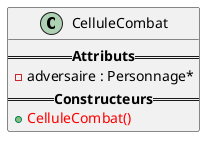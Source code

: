 @startuml
class CelluleCombat{
    ==<b>Attributs</b>==
        -adversaire : Personnage*
    ==<b>Constructeurs</b>==
        +<color:red>CelluleCombat()</color>
}
@enduml
'f4edaa70000ad94947972db00a669e38  src/CelluleCombat.hpp
'850907611eb00085ea57d52b8084b0da  src/CelluleCombat.cpp
